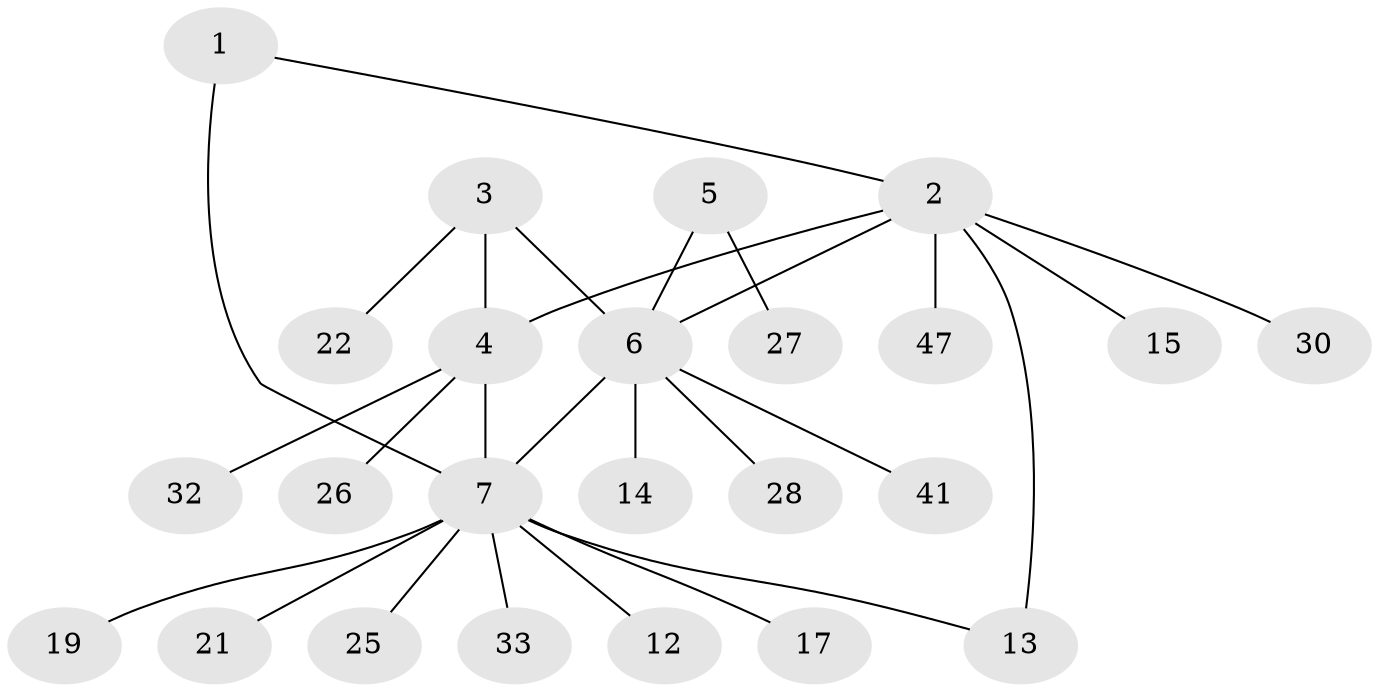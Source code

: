 // original degree distribution, {3: 0.10416666666666667, 8: 0.041666666666666664, 6: 0.020833333333333332, 9: 0.020833333333333332, 4: 0.0625, 7: 0.020833333333333332, 2: 0.20833333333333334, 1: 0.5208333333333334}
// Generated by graph-tools (version 1.1) at 2025/15/03/09/25 04:15:50]
// undirected, 24 vertices, 27 edges
graph export_dot {
graph [start="1"]
  node [color=gray90,style=filled];
  1;
  2 [super="+18"];
  3;
  4;
  5 [super="+24+37"];
  6 [super="+48"];
  7 [super="+9+8+34+16"];
  12 [super="+29"];
  13 [super="+44"];
  14;
  15 [super="+35"];
  17;
  19;
  21;
  22 [super="+23+40+39"];
  25 [super="+31"];
  26 [super="+38"];
  27;
  28;
  30 [super="+36+42"];
  32;
  33;
  41 [super="+45"];
  47;
  1 -- 2;
  1 -- 7 [weight=2];
  2 -- 4;
  2 -- 6;
  2 -- 15;
  2 -- 30;
  2 -- 47;
  2 -- 13;
  3 -- 4;
  3 -- 6;
  3 -- 22;
  4 -- 26;
  4 -- 32;
  4 -- 7 [weight=2];
  5 -- 6;
  5 -- 27;
  6 -- 14;
  6 -- 28;
  6 -- 41;
  6 -- 7 [weight=2];
  7 -- 33;
  7 -- 12;
  7 -- 13;
  7 -- 21;
  7 -- 25;
  7 -- 17;
  7 -- 19;
}
